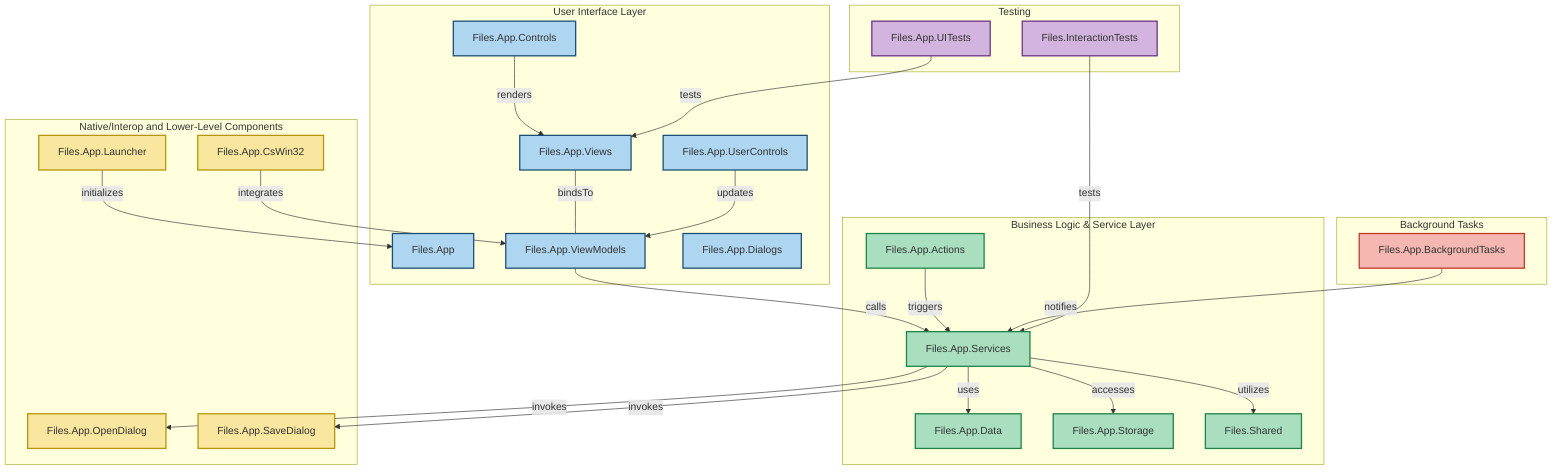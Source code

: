 flowchart TD
    %% User Interface Layer
    subgraph "User Interface Layer"
        app["Files.App"]:::ui
        controls["Files.App.Controls"]:::ui
        views["Files.App.Views"]:::ui
        viewmodels["Files.App.ViewModels"]:::ui
        dialogs["Files.App.Dialogs"]:::ui
        userControls["Files.App.UserControls"]:::ui
    end

    %% Business Logic & Service Layer
    subgraph "Business Logic & Service Layer"
        actions["Files.App.Actions"]:::service
        data["Files.App.Data"]:::service
        services["Files.App.Services"]:::service
        storage["Files.App.Storage"]:::service
        shared["Files.Shared"]:::service
    end

    %% Native/Interop and Lower-Level Components
    subgraph "Native/Interop and Lower-Level Components"
        cswin32["Files.App.CsWin32"]:::interop
        launcher["Files.App.Launcher"]:::interop
        openDialog["Files.App.OpenDialog"]:::interop
        saveDialog["Files.App.SaveDialog"]:::interop
    end

    %% Background Tasks
    subgraph "Background Tasks"
        background["Files.App.BackgroundTasks"]:::background
    end

    %% Testing
    subgraph "Testing"
        uiTests["Files.App.UITests"]:::test
        interactionTests["Files.InteractionTests"]:::test
    end

    %% Interactions
    %% UI and MVVM binding
    views -- "bindsTo" --- viewmodels
    %% ViewModels call Services
    viewmodels -->|"calls"| services
    %% Services use Data and Storage components
    services -->|"uses"| data
    services -->|"accesses"| storage
    services -->|"utilizes"| shared
    %% Actions trigger service methods
    actions -->|"triggers"| services
    %% UI Controls and UserControls interaction
    controls -->|"renders"| views
    userControls -->|"updates"| viewmodels
    %% Native/Interop integration
    launcher -->|"initializes"| app
    cswin32 -->|"integrates"| viewmodels
    services -->|"invokes"| openDialog
    services -->|"invokes"| saveDialog
    %% Background tasks notify services
    background -->|"notifies"| services
    %% Testing interactions
    uiTests -->|"tests"| views
    interactionTests -->|"tests"| services

    %% Click Events for Component Mapping
    click app "https://github.com/files-community/files/blob/main/src/Files.App"
    click controls "https://github.com/files-community/files/blob/main/src/Files.App.Controls"
    click views "https://github.com/files-community/files/tree/main/src/Files.App/Views"
    click viewmodels "https://github.com/files-community/files/tree/main/src/Files.App/ViewModels"
    click dialogs "https://github.com/files-community/files/tree/main/src/Files.App/Dialogs"
    click userControls "https://github.com/files-community/files/tree/main/src/Files.App/UserControls"
    click actions "https://github.com/files-community/files/tree/main/src/Files.App/Actions"
    click data "https://github.com/files-community/files/tree/main/src/Files.App/Data"
    click services "https://github.com/files-community/files/tree/main/src/Files.App/Services"
    click storage "https://github.com/files-community/files/tree/main/src/Files.App/Storage"
    click shared "https://github.com/files-community/files/blob/main/src/Files.Shared"
    click cswin32 "https://github.com/files-community/files/blob/main/src/Files.App.CsWin32"
    click launcher "https://github.com/files-community/files/blob/main/src/Files.App.Launcher"
    click openDialog "https://github.com/files-community/files/blob/main/src/Files.App.OpenDialog"
    click saveDialog "https://github.com/files-community/files/blob/main/src/Files.App.SaveDialog"
    click background "https://github.com/files-community/files/blob/main/src/Files.App.BackgroundTasks"
    click uiTests "https://github.com/files-community/files/blob/main/tests/Files.App.UITests"
    click interactionTests "https://github.com/files-community/files/blob/main/tests/Files.InteractionTests"

    %% Styles
    classDef ui fill:#AED6F1,stroke:#1B4F72,stroke-width:2px;
    classDef service fill:#A9DFBF,stroke:#1D8348,stroke-width:2px;
    classDef interop fill:#F9E79F,stroke:#B7950B,stroke-width:2px;
    classDef background fill:#F5B7B1,stroke:#C0392B,stroke-width:2px;
    classDef test fill:#D2B4DE,stroke:#6C3483,stroke-width:2px;